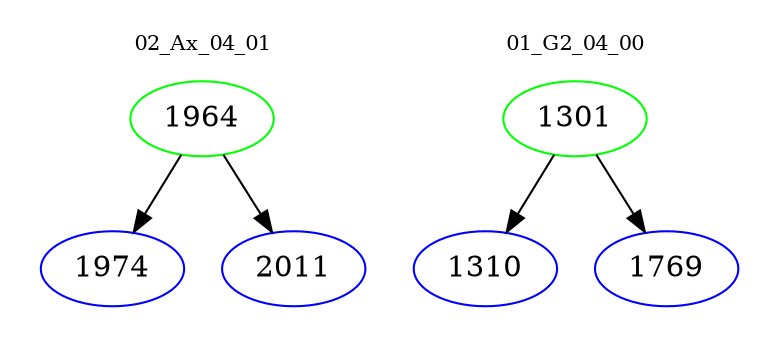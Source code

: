 digraph{
subgraph cluster_0 {
color = white
label = "02_Ax_04_01";
fontsize=10;
T0_1964 [label="1964", color="green"]
T0_1964 -> T0_1974 [color="black"]
T0_1974 [label="1974", color="blue"]
T0_1964 -> T0_2011 [color="black"]
T0_2011 [label="2011", color="blue"]
}
subgraph cluster_1 {
color = white
label = "01_G2_04_00";
fontsize=10;
T1_1301 [label="1301", color="green"]
T1_1301 -> T1_1310 [color="black"]
T1_1310 [label="1310", color="blue"]
T1_1301 -> T1_1769 [color="black"]
T1_1769 [label="1769", color="blue"]
}
}
